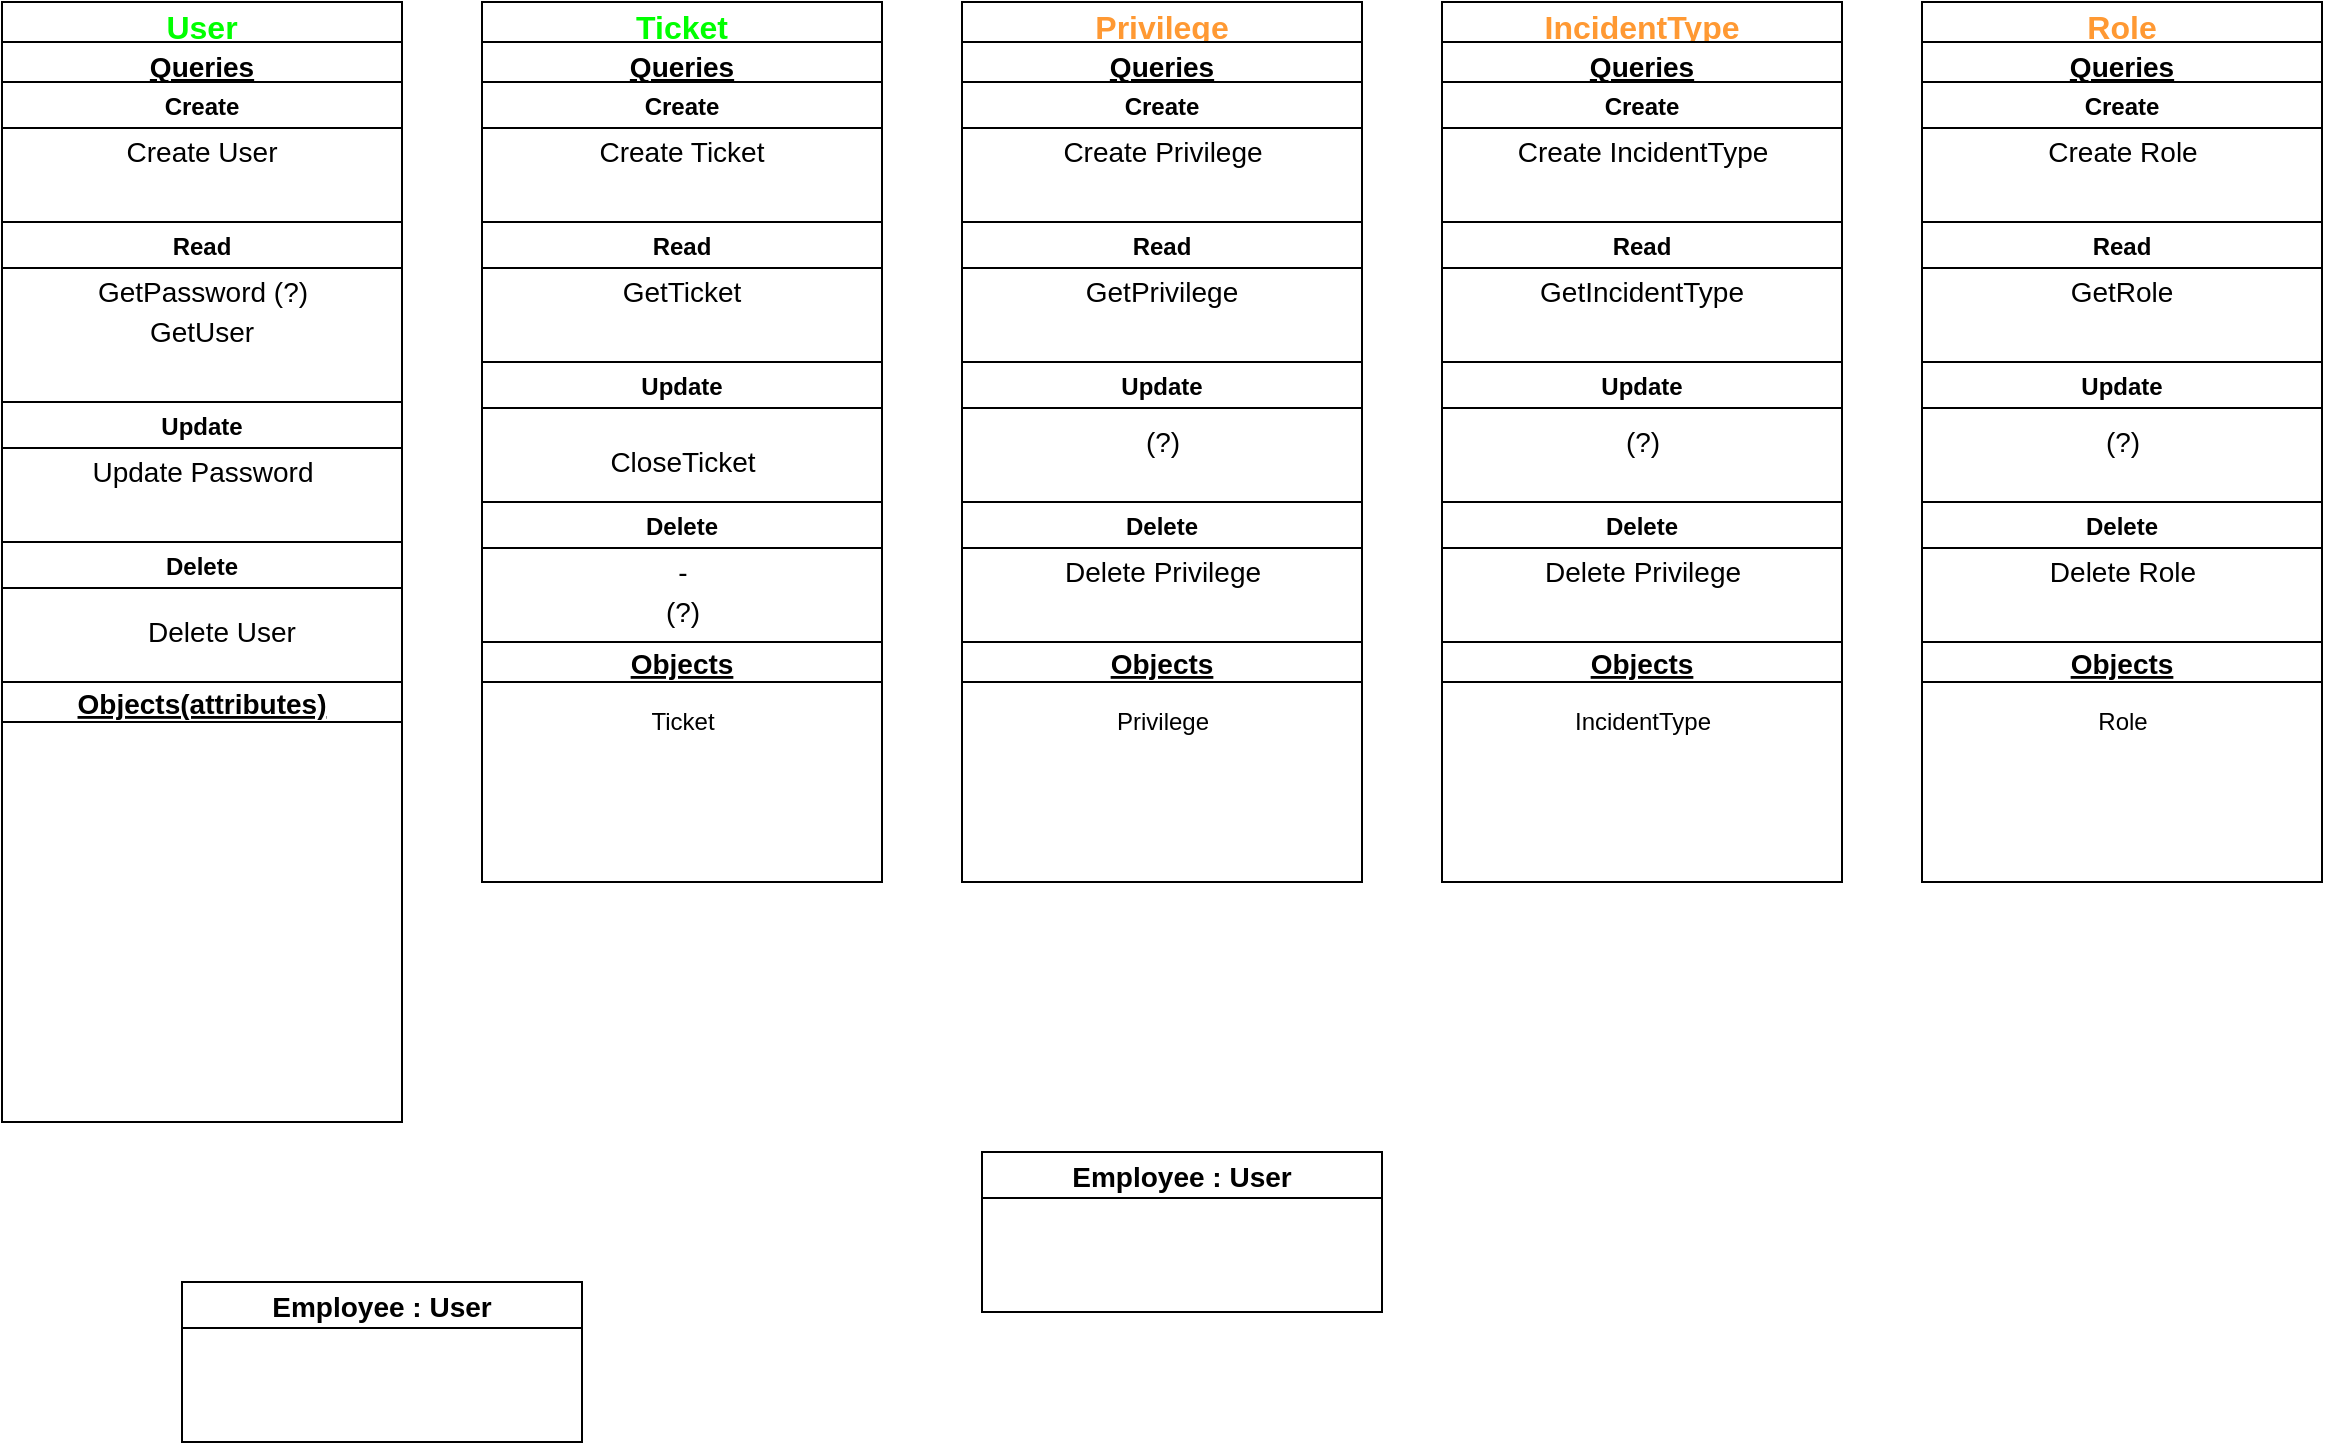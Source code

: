 <mxfile version="20.4.0" type="github">
  <diagram id="4bthDYppY-dah1H3mGTE" name="Pagina-1">
    <mxGraphModel dx="1422" dy="790" grid="1" gridSize="10" guides="1" tooltips="1" connect="1" arrows="1" fold="1" page="1" pageScale="1" pageWidth="827" pageHeight="1169" math="0" shadow="0">
      <root>
        <mxCell id="0" />
        <mxCell id="1" parent="0" />
        <mxCell id="ETShx9Jj8pTSeEwa7h_H-1" value="User" style="swimlane;fontSize=16;fontColor=#00FF00;" parent="1" vertex="1">
          <mxGeometry x="40" y="40" width="200" height="560" as="geometry" />
        </mxCell>
        <mxCell id="ETShx9Jj8pTSeEwa7h_H-2" value="Queries" style="swimlane;fontSize=14;fontStyle=5" parent="ETShx9Jj8pTSeEwa7h_H-1" vertex="1">
          <mxGeometry y="20" width="200" height="320" as="geometry" />
        </mxCell>
        <mxCell id="ETShx9Jj8pTSeEwa7h_H-18" value="Create" style="swimlane;" parent="ETShx9Jj8pTSeEwa7h_H-2" vertex="1">
          <mxGeometry y="20" width="200" height="70" as="geometry" />
        </mxCell>
        <mxCell id="ETShx9Jj8pTSeEwa7h_H-42" value="Create User" style="text;html=1;strokeColor=none;fillColor=none;align=center;verticalAlign=middle;whiteSpace=wrap;rounded=0;fontSize=14;fontColor=#000000;" parent="ETShx9Jj8pTSeEwa7h_H-18" vertex="1">
          <mxGeometry x="55" y="20" width="90" height="30" as="geometry" />
        </mxCell>
        <mxCell id="ETShx9Jj8pTSeEwa7h_H-19" value="Read" style="swimlane;" parent="ETShx9Jj8pTSeEwa7h_H-2" vertex="1">
          <mxGeometry y="90" width="200" height="90" as="geometry" />
        </mxCell>
        <mxCell id="ETShx9Jj8pTSeEwa7h_H-30" value="&lt;div&gt;GetPassword (?)&lt;/div&gt;" style="text;html=1;align=center;verticalAlign=middle;resizable=0;points=[];autosize=1;strokeColor=none;fillColor=none;fontSize=14;" parent="ETShx9Jj8pTSeEwa7h_H-19" vertex="1">
          <mxGeometry x="35" y="20" width="130" height="30" as="geometry" />
        </mxCell>
        <mxCell id="ETShx9Jj8pTSeEwa7h_H-40" value="GetUser" style="text;html=1;strokeColor=none;fillColor=none;align=center;verticalAlign=middle;whiteSpace=wrap;rounded=0;fontSize=14;fontColor=#000000;" parent="ETShx9Jj8pTSeEwa7h_H-19" vertex="1">
          <mxGeometry x="70" y="40" width="60" height="30" as="geometry" />
        </mxCell>
        <mxCell id="ETShx9Jj8pTSeEwa7h_H-20" value="Update" style="swimlane;" parent="ETShx9Jj8pTSeEwa7h_H-2" vertex="1">
          <mxGeometry y="180" width="200" height="70" as="geometry" />
        </mxCell>
        <mxCell id="ETShx9Jj8pTSeEwa7h_H-39" value="&lt;div&gt;&lt;font color=&quot;#000000&quot;&gt;Update Password&lt;/font&gt;&lt;/div&gt;" style="text;html=1;align=center;verticalAlign=middle;resizable=0;points=[];autosize=1;strokeColor=none;fillColor=none;fontSize=14;fontColor=#00FF00;" parent="ETShx9Jj8pTSeEwa7h_H-20" vertex="1">
          <mxGeometry x="35" y="20" width="130" height="30" as="geometry" />
        </mxCell>
        <mxCell id="ETShx9Jj8pTSeEwa7h_H-21" value="Delete" style="swimlane;" parent="ETShx9Jj8pTSeEwa7h_H-2" vertex="1">
          <mxGeometry y="250" width="200" height="70" as="geometry" />
        </mxCell>
        <mxCell id="ETShx9Jj8pTSeEwa7h_H-3" value="Objects(attributes)" style="swimlane;fontStyle=5;startSize=20;fontSize=14;" parent="ETShx9Jj8pTSeEwa7h_H-1" vertex="1">
          <mxGeometry y="340" width="200" height="220" as="geometry" />
        </mxCell>
        <mxCell id="ETShx9Jj8pTSeEwa7h_H-22" value="Ticket" style="swimlane;fontSize=16;fontColor=#00FF00;" parent="1" vertex="1">
          <mxGeometry x="280" y="40" width="200" height="440" as="geometry" />
        </mxCell>
        <mxCell id="ETShx9Jj8pTSeEwa7h_H-23" value="Queries" style="swimlane;fontSize=14;fontStyle=5" parent="ETShx9Jj8pTSeEwa7h_H-22" vertex="1">
          <mxGeometry y="20" width="200" height="300" as="geometry" />
        </mxCell>
        <mxCell id="ETShx9Jj8pTSeEwa7h_H-24" value="Create" style="swimlane;" parent="ETShx9Jj8pTSeEwa7h_H-23" vertex="1">
          <mxGeometry y="20" width="200" height="70" as="geometry" />
        </mxCell>
        <mxCell id="ETShx9Jj8pTSeEwa7h_H-43" value="Create Ticket" style="text;html=1;strokeColor=none;fillColor=none;align=center;verticalAlign=middle;whiteSpace=wrap;rounded=0;fontSize=14;fontColor=#000000;" parent="ETShx9Jj8pTSeEwa7h_H-24" vertex="1">
          <mxGeometry x="55" y="20" width="90" height="30" as="geometry" />
        </mxCell>
        <mxCell id="ETShx9Jj8pTSeEwa7h_H-25" value="Read" style="swimlane;" parent="ETShx9Jj8pTSeEwa7h_H-23" vertex="1">
          <mxGeometry y="90" width="200" height="70" as="geometry" />
        </mxCell>
        <mxCell id="ETShx9Jj8pTSeEwa7h_H-44" value="GetTicket" style="text;html=1;strokeColor=none;fillColor=none;align=center;verticalAlign=middle;whiteSpace=wrap;rounded=0;fontSize=14;fontColor=#000000;" parent="ETShx9Jj8pTSeEwa7h_H-25" vertex="1">
          <mxGeometry x="70" y="20" width="60" height="30" as="geometry" />
        </mxCell>
        <mxCell id="ETShx9Jj8pTSeEwa7h_H-26" value="Update" style="swimlane;" parent="ETShx9Jj8pTSeEwa7h_H-23" vertex="1">
          <mxGeometry y="160" width="200" height="70" as="geometry" />
        </mxCell>
        <mxCell id="ETShx9Jj8pTSeEwa7h_H-47" value="CloseTicket" style="text;html=1;align=center;verticalAlign=middle;resizable=0;points=[];autosize=1;strokeColor=none;fillColor=none;fontSize=14;fontColor=#000000;" parent="ETShx9Jj8pTSeEwa7h_H-26" vertex="1">
          <mxGeometry x="50" y="35" width="100" height="30" as="geometry" />
        </mxCell>
        <mxCell id="ETShx9Jj8pTSeEwa7h_H-27" value="Delete" style="swimlane;" parent="ETShx9Jj8pTSeEwa7h_H-23" vertex="1">
          <mxGeometry y="230" width="200" height="70" as="geometry" />
        </mxCell>
        <mxCell id="ETShx9Jj8pTSeEwa7h_H-46" value="(?)" style="text;html=1;align=center;verticalAlign=middle;resizable=0;points=[];autosize=1;strokeColor=none;fillColor=none;fontSize=14;fontColor=#000000;" parent="ETShx9Jj8pTSeEwa7h_H-27" vertex="1">
          <mxGeometry x="80" y="40" width="40" height="30" as="geometry" />
        </mxCell>
        <mxCell id="ETShx9Jj8pTSeEwa7h_H-45" value="-" style="text;html=1;align=center;verticalAlign=middle;resizable=0;points=[];autosize=1;strokeColor=none;fillColor=none;fontSize=14;fontColor=#000000;" parent="ETShx9Jj8pTSeEwa7h_H-27" vertex="1">
          <mxGeometry x="85" y="20" width="30" height="30" as="geometry" />
        </mxCell>
        <mxCell id="ETShx9Jj8pTSeEwa7h_H-28" value="Objects" style="swimlane;fontStyle=5;startSize=20;fontSize=14;" parent="ETShx9Jj8pTSeEwa7h_H-22" vertex="1">
          <mxGeometry y="320" width="200" height="120" as="geometry" />
        </mxCell>
        <mxCell id="ETShx9Jj8pTSeEwa7h_H-29" value="Ticket" style="text;html=1;align=center;verticalAlign=middle;resizable=0;points=[];autosize=1;strokeColor=none;fillColor=none;" parent="ETShx9Jj8pTSeEwa7h_H-28" vertex="1">
          <mxGeometry x="70" y="25" width="60" height="30" as="geometry" />
        </mxCell>
        <mxCell id="ETShx9Jj8pTSeEwa7h_H-31" value="Privilege" style="swimlane;fontSize=16;fontColor=#FF9933;" parent="1" vertex="1">
          <mxGeometry x="520" y="40" width="200" height="440" as="geometry" />
        </mxCell>
        <mxCell id="ETShx9Jj8pTSeEwa7h_H-32" value="Queries" style="swimlane;fontSize=14;fontStyle=5" parent="ETShx9Jj8pTSeEwa7h_H-31" vertex="1">
          <mxGeometry y="20" width="200" height="300" as="geometry" />
        </mxCell>
        <mxCell id="ETShx9Jj8pTSeEwa7h_H-33" value="Create" style="swimlane;" parent="ETShx9Jj8pTSeEwa7h_H-32" vertex="1">
          <mxGeometry y="20" width="200" height="70" as="geometry" />
        </mxCell>
        <mxCell id="ETShx9Jj8pTSeEwa7h_H-48" value="Create Privilege" style="text;html=1;strokeColor=none;fillColor=none;align=center;verticalAlign=middle;whiteSpace=wrap;rounded=0;fontSize=14;fontColor=#000000;" parent="ETShx9Jj8pTSeEwa7h_H-33" vertex="1">
          <mxGeometry x="47.5" y="20" width="105" height="30" as="geometry" />
        </mxCell>
        <mxCell id="ETShx9Jj8pTSeEwa7h_H-34" value="Read" style="swimlane;" parent="ETShx9Jj8pTSeEwa7h_H-32" vertex="1">
          <mxGeometry y="90" width="200" height="70" as="geometry" />
        </mxCell>
        <mxCell id="ETShx9Jj8pTSeEwa7h_H-50" value="GetPrivilege" style="text;html=1;strokeColor=none;fillColor=none;align=center;verticalAlign=middle;whiteSpace=wrap;rounded=0;fontSize=14;fontColor=#000000;" parent="ETShx9Jj8pTSeEwa7h_H-34" vertex="1">
          <mxGeometry x="70" y="20" width="60" height="30" as="geometry" />
        </mxCell>
        <mxCell id="ETShx9Jj8pTSeEwa7h_H-35" value="Update" style="swimlane;" parent="ETShx9Jj8pTSeEwa7h_H-32" vertex="1">
          <mxGeometry y="160" width="200" height="70" as="geometry" />
        </mxCell>
        <mxCell id="ETShx9Jj8pTSeEwa7h_H-64" value="(?)" style="text;html=1;align=center;verticalAlign=middle;resizable=0;points=[];autosize=1;strokeColor=none;fillColor=none;fontSize=14;fontColor=#000000;" parent="ETShx9Jj8pTSeEwa7h_H-35" vertex="1">
          <mxGeometry x="80" y="25" width="40" height="30" as="geometry" />
        </mxCell>
        <mxCell id="ETShx9Jj8pTSeEwa7h_H-36" value="Delete" style="swimlane;" parent="ETShx9Jj8pTSeEwa7h_H-32" vertex="1">
          <mxGeometry y="230" width="200" height="70" as="geometry" />
        </mxCell>
        <mxCell id="ETShx9Jj8pTSeEwa7h_H-41" value="Delete Privilege" style="text;html=1;strokeColor=none;fillColor=none;align=center;verticalAlign=middle;whiteSpace=wrap;rounded=0;fontSize=14;fontColor=#000000;" parent="ETShx9Jj8pTSeEwa7h_H-36" vertex="1">
          <mxGeometry x="47.5" y="20" width="105" height="30" as="geometry" />
        </mxCell>
        <mxCell id="ETShx9Jj8pTSeEwa7h_H-37" value="Objects" style="swimlane;fontStyle=5;startSize=20;fontSize=14;" parent="ETShx9Jj8pTSeEwa7h_H-31" vertex="1">
          <mxGeometry y="320" width="200" height="120" as="geometry" />
        </mxCell>
        <mxCell id="ETShx9Jj8pTSeEwa7h_H-38" value="Privilege" style="text;html=1;align=center;verticalAlign=middle;resizable=0;points=[];autosize=1;strokeColor=none;fillColor=none;" parent="ETShx9Jj8pTSeEwa7h_H-37" vertex="1">
          <mxGeometry x="65" y="25" width="70" height="30" as="geometry" />
        </mxCell>
        <mxCell id="ETShx9Jj8pTSeEwa7h_H-51" value="Delete User" style="text;html=1;strokeColor=none;fillColor=none;align=center;verticalAlign=middle;whiteSpace=wrap;rounded=0;fontSize=14;fontColor=#000000;" parent="1" vertex="1">
          <mxGeometry x="105" y="340" width="90" height="30" as="geometry" />
        </mxCell>
        <mxCell id="ETShx9Jj8pTSeEwa7h_H-52" value="IncidentType" style="swimlane;fontSize=16;fontColor=#FF9933;" parent="1" vertex="1">
          <mxGeometry x="760" y="40" width="200" height="440" as="geometry" />
        </mxCell>
        <mxCell id="ETShx9Jj8pTSeEwa7h_H-53" value="Queries" style="swimlane;fontSize=14;fontStyle=5" parent="ETShx9Jj8pTSeEwa7h_H-52" vertex="1">
          <mxGeometry y="20" width="200" height="300" as="geometry" />
        </mxCell>
        <mxCell id="ETShx9Jj8pTSeEwa7h_H-54" value="Create" style="swimlane;" parent="ETShx9Jj8pTSeEwa7h_H-53" vertex="1">
          <mxGeometry y="20" width="200" height="70" as="geometry" />
        </mxCell>
        <mxCell id="ETShx9Jj8pTSeEwa7h_H-55" value="Create IncidentType" style="text;html=1;strokeColor=none;fillColor=none;align=center;verticalAlign=middle;whiteSpace=wrap;rounded=0;fontSize=14;fontColor=#000000;" parent="ETShx9Jj8pTSeEwa7h_H-54" vertex="1">
          <mxGeometry x="33.75" y="20" width="132.5" height="30" as="geometry" />
        </mxCell>
        <mxCell id="ETShx9Jj8pTSeEwa7h_H-56" value="Read" style="swimlane;" parent="ETShx9Jj8pTSeEwa7h_H-53" vertex="1">
          <mxGeometry y="90" width="200" height="70" as="geometry" />
        </mxCell>
        <mxCell id="ETShx9Jj8pTSeEwa7h_H-57" value="GetIncidentType" style="text;html=1;strokeColor=none;fillColor=none;align=center;verticalAlign=middle;whiteSpace=wrap;rounded=0;fontSize=14;fontColor=#000000;" parent="ETShx9Jj8pTSeEwa7h_H-56" vertex="1">
          <mxGeometry x="70" y="20" width="60" height="30" as="geometry" />
        </mxCell>
        <mxCell id="ETShx9Jj8pTSeEwa7h_H-58" value="Update" style="swimlane;" parent="ETShx9Jj8pTSeEwa7h_H-53" vertex="1">
          <mxGeometry y="160" width="200" height="70" as="geometry" />
        </mxCell>
        <mxCell id="ETShx9Jj8pTSeEwa7h_H-65" value="(?)" style="text;html=1;align=center;verticalAlign=middle;resizable=0;points=[];autosize=1;strokeColor=none;fillColor=none;fontSize=14;fontColor=#000000;" parent="ETShx9Jj8pTSeEwa7h_H-58" vertex="1">
          <mxGeometry x="80" y="25" width="40" height="30" as="geometry" />
        </mxCell>
        <mxCell id="ETShx9Jj8pTSeEwa7h_H-59" value="Delete" style="swimlane;" parent="ETShx9Jj8pTSeEwa7h_H-53" vertex="1">
          <mxGeometry y="230" width="200" height="70" as="geometry" />
        </mxCell>
        <mxCell id="ETShx9Jj8pTSeEwa7h_H-60" value="Delete Privilege" style="text;html=1;strokeColor=none;fillColor=none;align=center;verticalAlign=middle;whiteSpace=wrap;rounded=0;fontSize=14;fontColor=#000000;" parent="ETShx9Jj8pTSeEwa7h_H-59" vertex="1">
          <mxGeometry x="47.5" y="20" width="105" height="30" as="geometry" />
        </mxCell>
        <mxCell id="ETShx9Jj8pTSeEwa7h_H-61" value="Objects" style="swimlane;fontStyle=5;startSize=20;fontSize=14;" parent="ETShx9Jj8pTSeEwa7h_H-52" vertex="1">
          <mxGeometry y="320" width="200" height="120" as="geometry" />
        </mxCell>
        <mxCell id="ETShx9Jj8pTSeEwa7h_H-62" value="IncidentType" style="text;html=1;align=center;verticalAlign=middle;resizable=0;points=[];autosize=1;strokeColor=none;fillColor=none;" parent="ETShx9Jj8pTSeEwa7h_H-61" vertex="1">
          <mxGeometry x="55" y="25" width="90" height="30" as="geometry" />
        </mxCell>
        <mxCell id="ETShx9Jj8pTSeEwa7h_H-66" value="Role" style="swimlane;fontSize=16;fontColor=#FF9933;" parent="1" vertex="1">
          <mxGeometry x="1000" y="40" width="200" height="440" as="geometry" />
        </mxCell>
        <mxCell id="ETShx9Jj8pTSeEwa7h_H-67" value="Queries" style="swimlane;fontSize=14;fontStyle=5" parent="ETShx9Jj8pTSeEwa7h_H-66" vertex="1">
          <mxGeometry y="20" width="200" height="300" as="geometry" />
        </mxCell>
        <mxCell id="ETShx9Jj8pTSeEwa7h_H-68" value="Create" style="swimlane;" parent="ETShx9Jj8pTSeEwa7h_H-67" vertex="1">
          <mxGeometry y="20" width="200" height="70" as="geometry" />
        </mxCell>
        <mxCell id="ETShx9Jj8pTSeEwa7h_H-69" value="Create Role" style="text;html=1;strokeColor=none;fillColor=none;align=center;verticalAlign=middle;whiteSpace=wrap;rounded=0;fontSize=14;fontColor=#000000;" parent="ETShx9Jj8pTSeEwa7h_H-68" vertex="1">
          <mxGeometry x="33.75" y="20" width="132.5" height="30" as="geometry" />
        </mxCell>
        <mxCell id="ETShx9Jj8pTSeEwa7h_H-70" value="Read" style="swimlane;" parent="ETShx9Jj8pTSeEwa7h_H-67" vertex="1">
          <mxGeometry y="90" width="200" height="70" as="geometry" />
        </mxCell>
        <mxCell id="ETShx9Jj8pTSeEwa7h_H-71" value="GetRole" style="text;html=1;strokeColor=none;fillColor=none;align=center;verticalAlign=middle;whiteSpace=wrap;rounded=0;fontSize=14;fontColor=#000000;" parent="ETShx9Jj8pTSeEwa7h_H-70" vertex="1">
          <mxGeometry x="70" y="20" width="60" height="30" as="geometry" />
        </mxCell>
        <mxCell id="ETShx9Jj8pTSeEwa7h_H-72" value="Update" style="swimlane;" parent="ETShx9Jj8pTSeEwa7h_H-67" vertex="1">
          <mxGeometry y="160" width="200" height="70" as="geometry" />
        </mxCell>
        <mxCell id="ETShx9Jj8pTSeEwa7h_H-73" value="(?)" style="text;html=1;align=center;verticalAlign=middle;resizable=0;points=[];autosize=1;strokeColor=none;fillColor=none;fontSize=14;fontColor=#000000;" parent="ETShx9Jj8pTSeEwa7h_H-72" vertex="1">
          <mxGeometry x="80" y="25" width="40" height="30" as="geometry" />
        </mxCell>
        <mxCell id="ETShx9Jj8pTSeEwa7h_H-74" value="Delete" style="swimlane;" parent="ETShx9Jj8pTSeEwa7h_H-67" vertex="1">
          <mxGeometry y="230" width="200" height="70" as="geometry" />
        </mxCell>
        <mxCell id="ETShx9Jj8pTSeEwa7h_H-75" value="Delete Role" style="text;html=1;strokeColor=none;fillColor=none;align=center;verticalAlign=middle;whiteSpace=wrap;rounded=0;fontSize=14;fontColor=#000000;" parent="ETShx9Jj8pTSeEwa7h_H-74" vertex="1">
          <mxGeometry x="47.5" y="20" width="105" height="30" as="geometry" />
        </mxCell>
        <mxCell id="ETShx9Jj8pTSeEwa7h_H-76" value="Objects" style="swimlane;fontStyle=5;startSize=20;fontSize=14;" parent="ETShx9Jj8pTSeEwa7h_H-66" vertex="1">
          <mxGeometry y="320" width="200" height="120" as="geometry" />
        </mxCell>
        <mxCell id="ETShx9Jj8pTSeEwa7h_H-77" value="Role" style="text;html=1;align=center;verticalAlign=middle;resizable=0;points=[];autosize=1;strokeColor=none;fillColor=none;" parent="ETShx9Jj8pTSeEwa7h_H-76" vertex="1">
          <mxGeometry x="75" y="25" width="50" height="30" as="geometry" />
        </mxCell>
        <mxCell id="ETShx9Jj8pTSeEwa7h_H-80" value="Employee : User" style="swimlane;fontSize=14;fontColor=#000000;" parent="1" vertex="1">
          <mxGeometry x="530" y="615" width="200" height="80" as="geometry" />
        </mxCell>
        <mxCell id="ETShx9Jj8pTSeEwa7h_H-79" value="Employee : User" style="swimlane;fontSize=14;fontColor=#000000;" parent="1" vertex="1">
          <mxGeometry x="130" y="680" width="200" height="80" as="geometry" />
        </mxCell>
      </root>
    </mxGraphModel>
  </diagram>
</mxfile>
